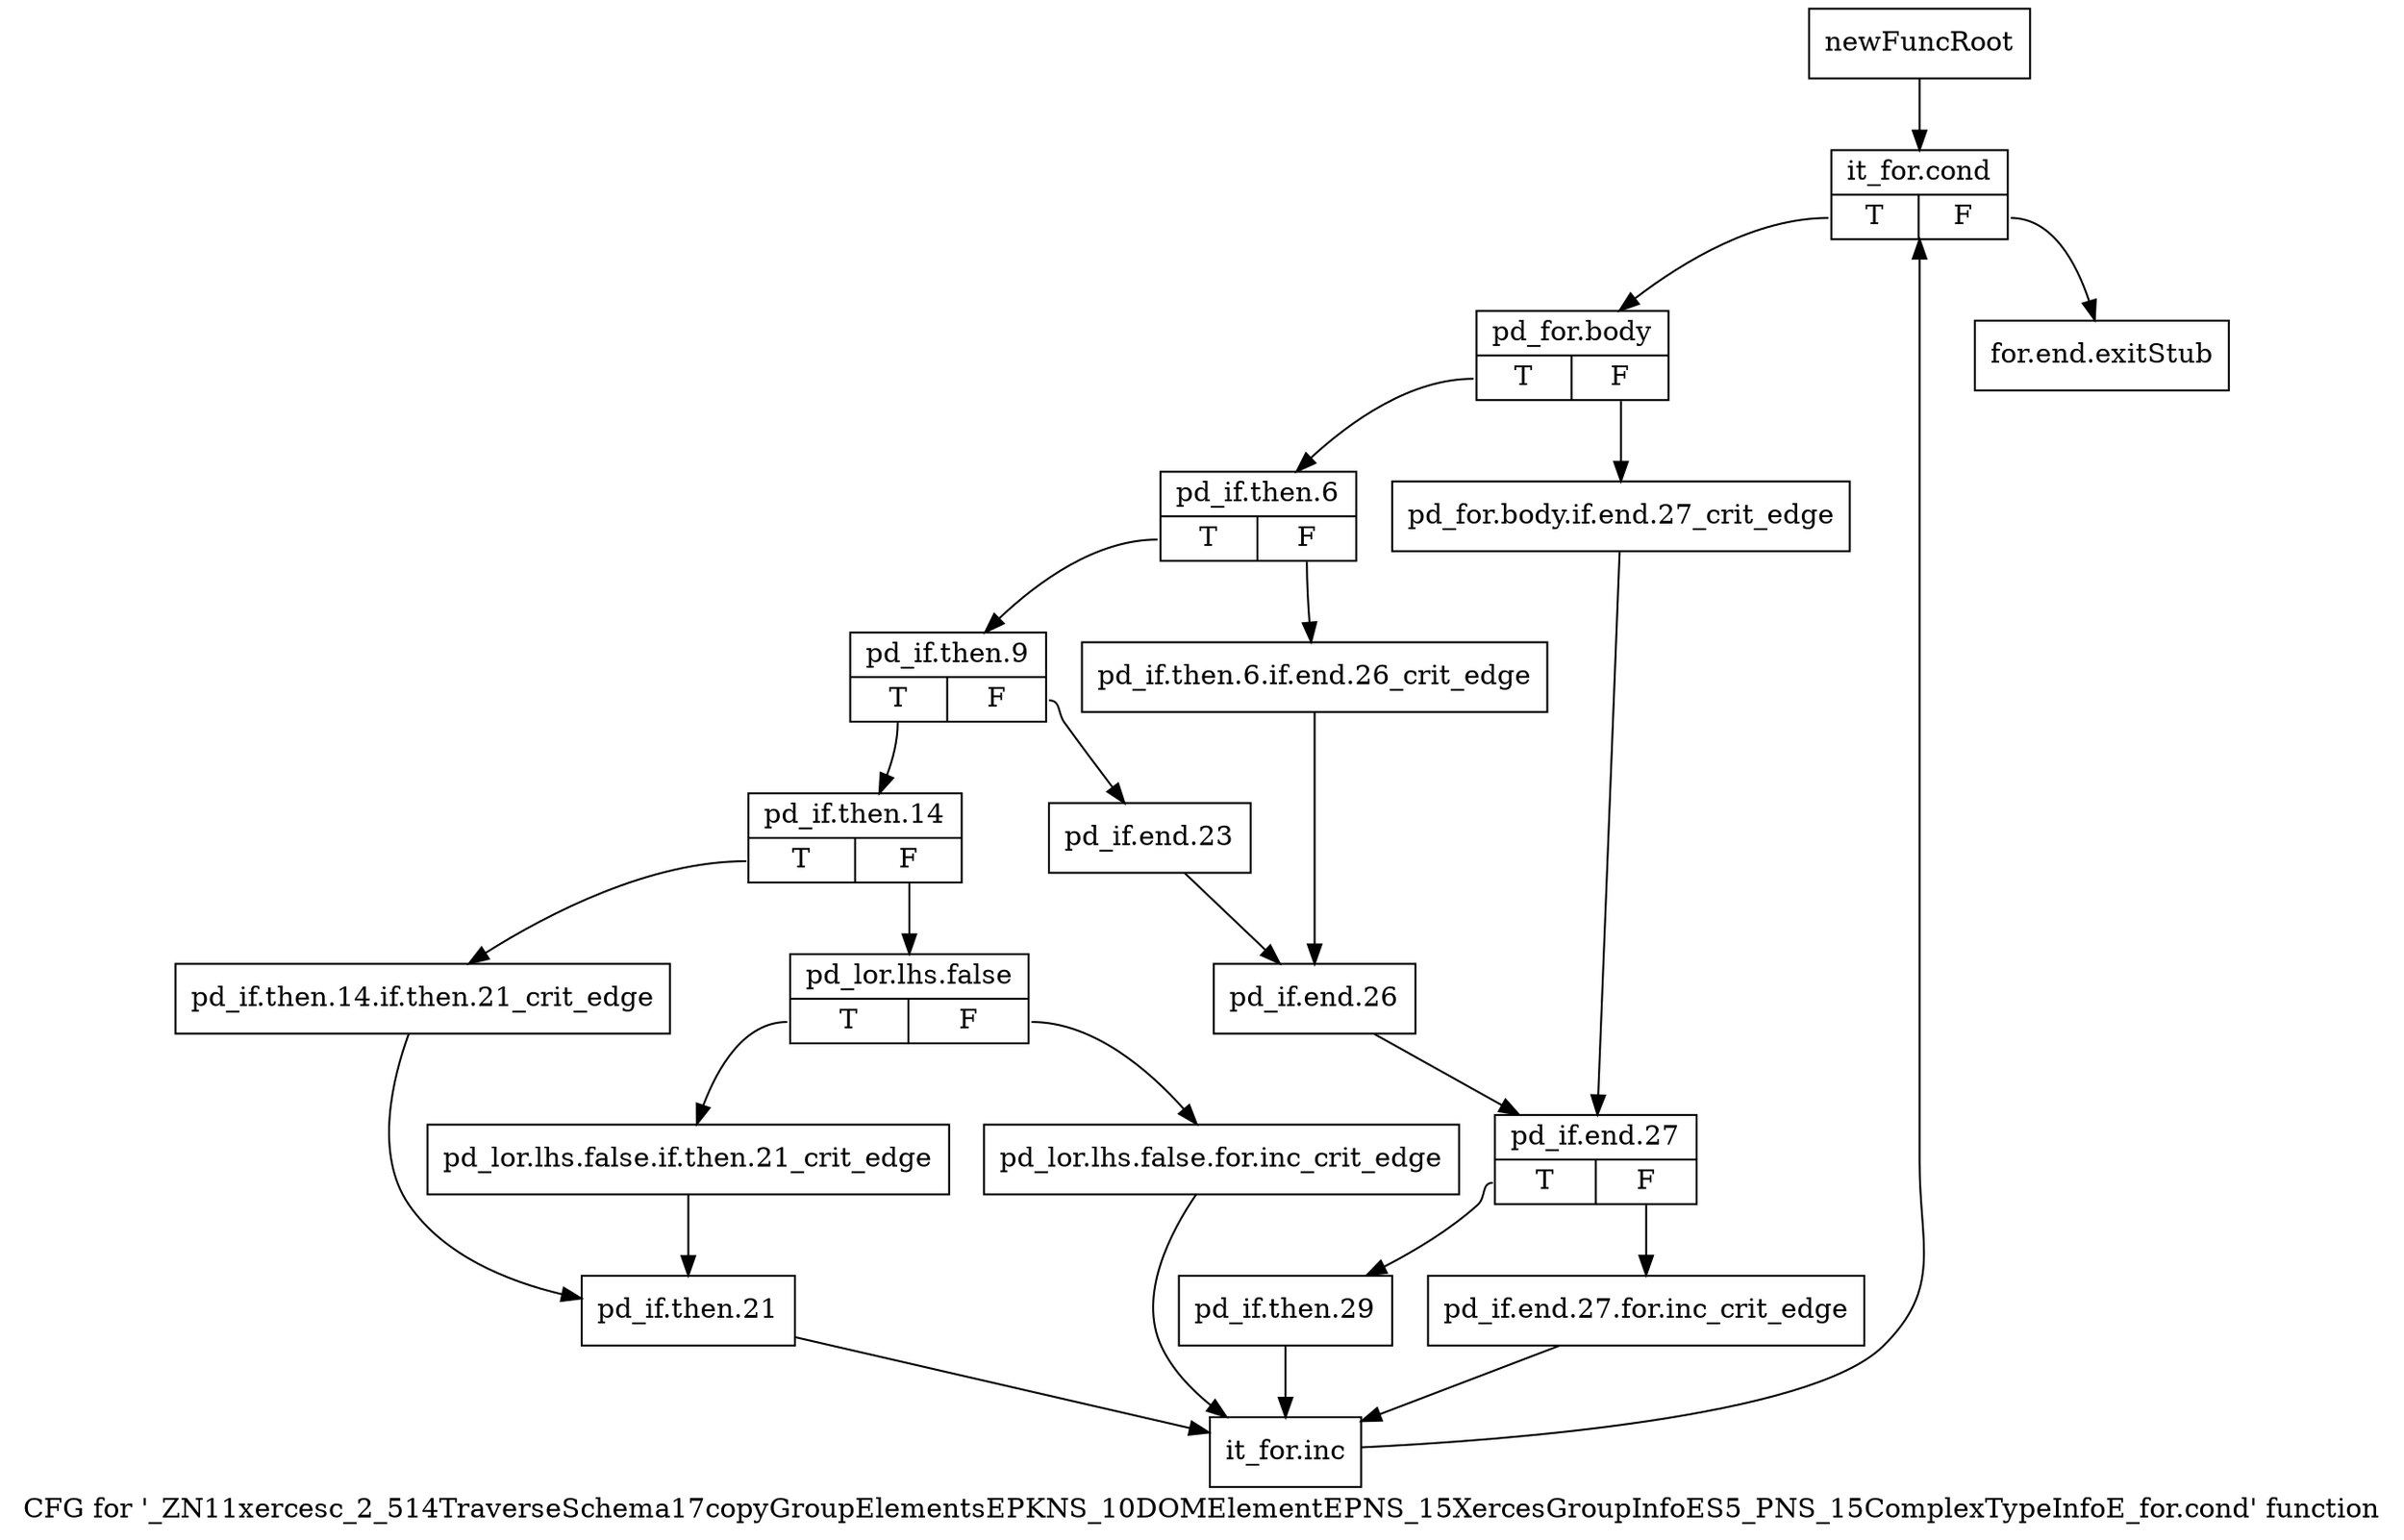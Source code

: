 digraph "CFG for '_ZN11xercesc_2_514TraverseSchema17copyGroupElementsEPKNS_10DOMElementEPNS_15XercesGroupInfoES5_PNS_15ComplexTypeInfoE_for.cond' function" {
	label="CFG for '_ZN11xercesc_2_514TraverseSchema17copyGroupElementsEPKNS_10DOMElementEPNS_15XercesGroupInfoES5_PNS_15ComplexTypeInfoE_for.cond' function";

	Node0x9a1fd20 [shape=record,label="{newFuncRoot}"];
	Node0x9a1fd20 -> Node0x9a55450;
	Node0x9a55400 [shape=record,label="{for.end.exitStub}"];
	Node0x9a55450 [shape=record,label="{it_for.cond|{<s0>T|<s1>F}}"];
	Node0x9a55450:s0 -> Node0x9a554a0;
	Node0x9a55450:s1 -> Node0x9a55400;
	Node0x9a554a0 [shape=record,label="{pd_for.body|{<s0>T|<s1>F}}"];
	Node0x9a554a0:s0 -> Node0x9a55540;
	Node0x9a554a0:s1 -> Node0x9a554f0;
	Node0x9a554f0 [shape=record,label="{pd_for.body.if.end.27_crit_edge}"];
	Node0x9a554f0 -> Node0x9a556d0;
	Node0x9a55540 [shape=record,label="{pd_if.then.6|{<s0>T|<s1>F}}"];
	Node0x9a55540:s0 -> Node0x9a555e0;
	Node0x9a55540:s1 -> Node0x9a55590;
	Node0x9a55590 [shape=record,label="{pd_if.then.6.if.end.26_crit_edge}"];
	Node0x9a55590 -> Node0x9a55680;
	Node0x9a555e0 [shape=record,label="{pd_if.then.9|{<s0>T|<s1>F}}"];
	Node0x9a555e0:s0 -> Node0x9a557c0;
	Node0x9a555e0:s1 -> Node0x9a55630;
	Node0x9a55630 [shape=record,label="{pd_if.end.23}"];
	Node0x9a55630 -> Node0x9a55680;
	Node0x9a55680 [shape=record,label="{pd_if.end.26}"];
	Node0x9a55680 -> Node0x9a556d0;
	Node0x9a556d0 [shape=record,label="{pd_if.end.27|{<s0>T|<s1>F}}"];
	Node0x9a556d0:s0 -> Node0x9a55770;
	Node0x9a556d0:s1 -> Node0x9a55720;
	Node0x9a55720 [shape=record,label="{pd_if.end.27.for.inc_crit_edge}"];
	Node0x9a55720 -> Node0x9a559a0;
	Node0x9a55770 [shape=record,label="{pd_if.then.29}"];
	Node0x9a55770 -> Node0x9a559a0;
	Node0x9a557c0 [shape=record,label="{pd_if.then.14|{<s0>T|<s1>F}}"];
	Node0x9a557c0:s0 -> Node0x9a55900;
	Node0x9a557c0:s1 -> Node0x9a55810;
	Node0x9a55810 [shape=record,label="{pd_lor.lhs.false|{<s0>T|<s1>F}}"];
	Node0x9a55810:s0 -> Node0x9a558b0;
	Node0x9a55810:s1 -> Node0x9a55860;
	Node0x9a55860 [shape=record,label="{pd_lor.lhs.false.for.inc_crit_edge}"];
	Node0x9a55860 -> Node0x9a559a0;
	Node0x9a558b0 [shape=record,label="{pd_lor.lhs.false.if.then.21_crit_edge}"];
	Node0x9a558b0 -> Node0x9a55950;
	Node0x9a55900 [shape=record,label="{pd_if.then.14.if.then.21_crit_edge}"];
	Node0x9a55900 -> Node0x9a55950;
	Node0x9a55950 [shape=record,label="{pd_if.then.21}"];
	Node0x9a55950 -> Node0x9a559a0;
	Node0x9a559a0 [shape=record,label="{it_for.inc}"];
	Node0x9a559a0 -> Node0x9a55450;
}
